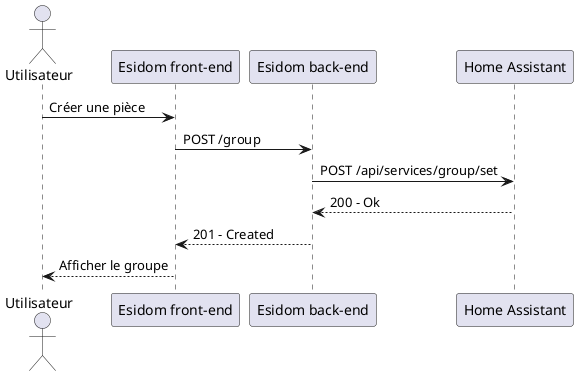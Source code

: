 @startuml créer groupe

actor "Utilisateur" as u
participant "Esidom front-end" as fe
participant "Esidom back-end" as m
participant "Home Assistant" as ha

u -> fe: Créer une pièce
fe -> m: POST /group
m -> ha: POST /api/services/group/set
ha --> m: 200 - Ok
m --> fe: 201 - Created
fe --> u: Afficher le groupe

@enduml